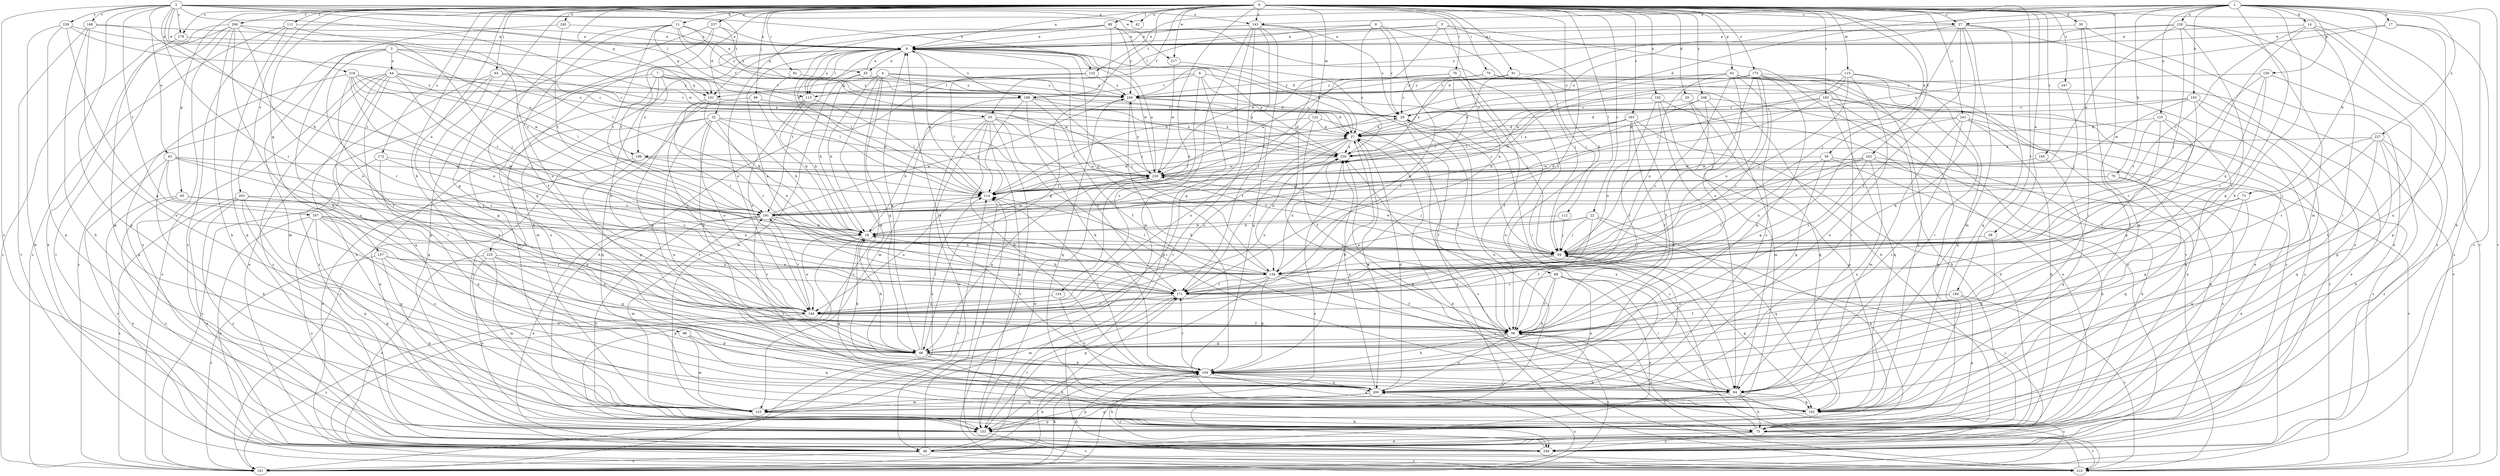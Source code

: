 strict digraph  {
0;
1;
2;
3;
4;
5;
6;
7;
8;
9;
11;
14;
17;
18;
22;
27;
28;
29;
30;
32;
37;
38;
39;
42;
43;
44;
45;
46;
55;
56;
62;
65;
66;
69;
70;
73;
75;
78;
79;
81;
84;
86;
88;
91;
93;
94;
98;
103;
104;
111;
112;
113;
114;
115;
122;
123;
124;
125;
132;
134;
143;
144;
150;
153;
157;
161;
162;
163;
165;
167;
168;
171;
172;
175;
179;
181;
183;
184;
189;
191;
192;
198;
200;
203;
206;
210;
217;
218;
220;
225;
227;
228;
230;
237;
239;
240;
241;
242;
245;
246;
247;
249;
0 -> 9  [label=a];
0 -> 11  [label=b];
0 -> 22  [label=c];
0 -> 27  [label=c];
0 -> 29  [label=d];
0 -> 30  [label=d];
0 -> 32  [label=d];
0 -> 38  [label=e];
0 -> 39  [label=e];
0 -> 42  [label=e];
0 -> 55  [label=f];
0 -> 62  [label=g];
0 -> 65  [label=g];
0 -> 66  [label=g];
0 -> 69  [label=h];
0 -> 78  [label=i];
0 -> 79  [label=i];
0 -> 81  [label=i];
0 -> 84  [label=i];
0 -> 86  [label=j];
0 -> 88  [label=j];
0 -> 91  [label=j];
0 -> 93  [label=j];
0 -> 98  [label=k];
0 -> 111  [label=l];
0 -> 112  [label=l];
0 -> 115  [label=m];
0 -> 122  [label=m];
0 -> 124  [label=n];
0 -> 143  [label=o];
0 -> 157  [label=q];
0 -> 161  [label=q];
0 -> 163  [label=r];
0 -> 165  [label=r];
0 -> 172  [label=s];
0 -> 175  [label=s];
0 -> 179  [label=s];
0 -> 183  [label=t];
0 -> 184  [label=t];
0 -> 189  [label=t];
0 -> 192  [label=u];
0 -> 203  [label=v];
0 -> 206  [label=v];
0 -> 210  [label=v];
0 -> 217  [label=w];
0 -> 225  [label=x];
0 -> 237  [label=y];
0 -> 241  [label=z];
0 -> 242  [label=z];
0 -> 245  [label=z];
0 -> 246  [label=z];
0 -> 247  [label=z];
1 -> 14  [label=b];
1 -> 17  [label=b];
1 -> 27  [label=c];
1 -> 37  [label=d];
1 -> 70  [label=h];
1 -> 73  [label=h];
1 -> 75  [label=h];
1 -> 103  [label=k];
1 -> 104  [label=k];
1 -> 123  [label=m];
1 -> 125  [label=n];
1 -> 132  [label=n];
1 -> 143  [label=o];
1 -> 150  [label=p];
1 -> 198  [label=u];
1 -> 210  [label=v];
1 -> 227  [label=x];
1 -> 228  [label=x];
2 -> 18  [label=b];
2 -> 27  [label=c];
2 -> 42  [label=e];
2 -> 43  [label=e];
2 -> 113  [label=l];
2 -> 132  [label=n];
2 -> 143  [label=o];
2 -> 153  [label=p];
2 -> 167  [label=r];
2 -> 168  [label=r];
2 -> 171  [label=r];
2 -> 179  [label=s];
2 -> 189  [label=t];
2 -> 217  [label=w];
2 -> 218  [label=w];
2 -> 220  [label=w];
2 -> 239  [label=y];
2 -> 249  [label=z];
3 -> 37  [label=d];
3 -> 44  [label=e];
3 -> 123  [label=m];
3 -> 171  [label=r];
3 -> 181  [label=s];
3 -> 198  [label=u];
3 -> 230  [label=x];
4 -> 18  [label=b];
4 -> 66  [label=g];
4 -> 94  [label=j];
4 -> 104  [label=k];
4 -> 161  [label=q];
4 -> 210  [label=v];
4 -> 230  [label=x];
4 -> 240  [label=y];
5 -> 9  [label=a];
5 -> 134  [label=n];
5 -> 161  [label=q];
5 -> 171  [label=r];
5 -> 210  [label=v];
5 -> 220  [label=w];
6 -> 37  [label=d];
6 -> 94  [label=j];
6 -> 113  [label=l];
6 -> 144  [label=o];
6 -> 153  [label=p];
6 -> 189  [label=t];
7 -> 123  [label=m];
7 -> 144  [label=o];
7 -> 161  [label=q];
7 -> 189  [label=t];
7 -> 198  [label=u];
7 -> 200  [label=u];
7 -> 220  [label=w];
8 -> 9  [label=a];
8 -> 28  [label=c];
8 -> 94  [label=j];
8 -> 113  [label=l];
8 -> 144  [label=o];
8 -> 230  [label=x];
9 -> 45  [label=e];
9 -> 75  [label=h];
9 -> 113  [label=l];
9 -> 114  [label=l];
9 -> 123  [label=m];
9 -> 134  [label=n];
9 -> 189  [label=t];
9 -> 191  [label=t];
9 -> 220  [label=w];
11 -> 9  [label=a];
11 -> 45  [label=e];
11 -> 55  [label=f];
11 -> 56  [label=f];
11 -> 144  [label=o];
11 -> 161  [label=q];
11 -> 191  [label=t];
11 -> 240  [label=y];
14 -> 9  [label=a];
14 -> 84  [label=i];
14 -> 94  [label=j];
14 -> 153  [label=p];
14 -> 181  [label=s];
14 -> 191  [label=t];
17 -> 9  [label=a];
17 -> 200  [label=u];
17 -> 230  [label=x];
17 -> 249  [label=z];
18 -> 94  [label=j];
18 -> 144  [label=o];
18 -> 153  [label=p];
18 -> 162  [label=q];
18 -> 171  [label=r];
18 -> 220  [label=w];
22 -> 18  [label=b];
22 -> 56  [label=f];
22 -> 75  [label=h];
22 -> 94  [label=j];
22 -> 134  [label=n];
22 -> 162  [label=q];
27 -> 9  [label=a];
27 -> 37  [label=d];
27 -> 56  [label=f];
27 -> 94  [label=j];
27 -> 104  [label=k];
27 -> 123  [label=m];
27 -> 162  [label=q];
27 -> 249  [label=z];
28 -> 37  [label=d];
28 -> 56  [label=f];
28 -> 200  [label=u];
28 -> 249  [label=z];
29 -> 28  [label=c];
29 -> 123  [label=m];
29 -> 162  [label=q];
30 -> 9  [label=a];
30 -> 46  [label=e];
30 -> 84  [label=i];
30 -> 162  [label=q];
32 -> 18  [label=b];
32 -> 37  [label=d];
32 -> 46  [label=e];
32 -> 56  [label=f];
32 -> 134  [label=n];
32 -> 144  [label=o];
32 -> 181  [label=s];
32 -> 200  [label=u];
32 -> 220  [label=w];
37 -> 9  [label=a];
37 -> 56  [label=f];
37 -> 114  [label=l];
37 -> 134  [label=n];
37 -> 144  [label=o];
37 -> 171  [label=r];
37 -> 200  [label=u];
37 -> 230  [label=x];
38 -> 94  [label=j];
38 -> 104  [label=k];
39 -> 66  [label=g];
39 -> 75  [label=h];
39 -> 171  [label=r];
39 -> 210  [label=v];
39 -> 220  [label=w];
43 -> 66  [label=g];
43 -> 75  [label=h];
43 -> 94  [label=j];
43 -> 144  [label=o];
43 -> 210  [label=v];
43 -> 220  [label=w];
44 -> 28  [label=c];
44 -> 75  [label=h];
44 -> 84  [label=i];
44 -> 94  [label=j];
44 -> 114  [label=l];
44 -> 162  [label=q];
44 -> 181  [label=s];
44 -> 240  [label=y];
44 -> 249  [label=z];
45 -> 9  [label=a];
45 -> 18  [label=b];
45 -> 123  [label=m];
45 -> 240  [label=y];
46 -> 104  [label=k];
46 -> 114  [label=l];
46 -> 171  [label=r];
46 -> 181  [label=s];
46 -> 210  [label=v];
55 -> 18  [label=b];
55 -> 37  [label=d];
55 -> 46  [label=e];
55 -> 84  [label=i];
55 -> 104  [label=k];
55 -> 153  [label=p];
55 -> 171  [label=r];
55 -> 181  [label=s];
55 -> 210  [label=v];
56 -> 66  [label=g];
56 -> 104  [label=k];
56 -> 181  [label=s];
56 -> 200  [label=u];
62 -> 134  [label=n];
62 -> 144  [label=o];
62 -> 162  [label=q];
62 -> 171  [label=r];
62 -> 181  [label=s];
62 -> 191  [label=t];
62 -> 200  [label=u];
62 -> 210  [label=v];
62 -> 240  [label=y];
65 -> 46  [label=e];
65 -> 56  [label=f];
65 -> 191  [label=t];
65 -> 249  [label=z];
66 -> 9  [label=a];
66 -> 18  [label=b];
66 -> 75  [label=h];
66 -> 84  [label=i];
66 -> 104  [label=k];
66 -> 114  [label=l];
69 -> 46  [label=e];
69 -> 56  [label=f];
69 -> 84  [label=i];
69 -> 104  [label=k];
69 -> 171  [label=r];
69 -> 200  [label=u];
70 -> 46  [label=e];
70 -> 114  [label=l];
70 -> 162  [label=q];
70 -> 191  [label=t];
73 -> 66  [label=g];
73 -> 94  [label=j];
73 -> 162  [label=q];
73 -> 191  [label=t];
75 -> 46  [label=e];
75 -> 56  [label=f];
75 -> 210  [label=v];
75 -> 249  [label=z];
78 -> 56  [label=f];
78 -> 84  [label=i];
78 -> 171  [label=r];
78 -> 191  [label=t];
78 -> 200  [label=u];
78 -> 230  [label=x];
78 -> 240  [label=y];
79 -> 28  [label=c];
79 -> 75  [label=h];
79 -> 220  [label=w];
79 -> 240  [label=y];
79 -> 249  [label=z];
81 -> 114  [label=l];
81 -> 240  [label=y];
84 -> 75  [label=h];
84 -> 104  [label=k];
84 -> 153  [label=p];
84 -> 162  [label=q];
84 -> 181  [label=s];
84 -> 230  [label=x];
86 -> 18  [label=b];
86 -> 28  [label=c];
86 -> 144  [label=o];
88 -> 9  [label=a];
88 -> 37  [label=d];
88 -> 66  [label=g];
88 -> 94  [label=j];
88 -> 114  [label=l];
88 -> 144  [label=o];
88 -> 240  [label=y];
91 -> 46  [label=e];
91 -> 230  [label=x];
91 -> 240  [label=y];
93 -> 28  [label=c];
93 -> 46  [label=e];
93 -> 66  [label=g];
93 -> 240  [label=y];
93 -> 249  [label=z];
94 -> 134  [label=n];
94 -> 144  [label=o];
94 -> 162  [label=q];
94 -> 220  [label=w];
98 -> 66  [label=g];
98 -> 123  [label=m];
98 -> 162  [label=q];
103 -> 28  [label=c];
103 -> 37  [label=d];
103 -> 46  [label=e];
103 -> 153  [label=p];
103 -> 171  [label=r];
103 -> 220  [label=w];
104 -> 9  [label=a];
104 -> 18  [label=b];
104 -> 37  [label=d];
104 -> 84  [label=i];
104 -> 114  [label=l];
104 -> 153  [label=p];
104 -> 162  [label=q];
104 -> 171  [label=r];
104 -> 181  [label=s];
104 -> 200  [label=u];
111 -> 9  [label=a];
111 -> 153  [label=p];
111 -> 181  [label=s];
111 -> 191  [label=t];
111 -> 249  [label=z];
112 -> 18  [label=b];
112 -> 94  [label=j];
113 -> 9  [label=a];
113 -> 18  [label=b];
113 -> 114  [label=l];
113 -> 144  [label=o];
113 -> 162  [label=q];
114 -> 9  [label=a];
114 -> 28  [label=c];
114 -> 37  [label=d];
114 -> 144  [label=o];
114 -> 191  [label=t];
115 -> 84  [label=i];
115 -> 94  [label=j];
115 -> 114  [label=l];
115 -> 162  [label=q];
115 -> 200  [label=u];
115 -> 220  [label=w];
115 -> 240  [label=y];
122 -> 37  [label=d];
122 -> 56  [label=f];
122 -> 114  [label=l];
122 -> 144  [label=o];
122 -> 210  [label=v];
123 -> 75  [label=h];
124 -> 144  [label=o];
124 -> 200  [label=u];
125 -> 37  [label=d];
125 -> 56  [label=f];
125 -> 66  [label=g];
125 -> 162  [label=q];
125 -> 191  [label=t];
132 -> 75  [label=h];
132 -> 114  [label=l];
132 -> 240  [label=y];
134 -> 9  [label=a];
134 -> 56  [label=f];
134 -> 84  [label=i];
134 -> 104  [label=k];
134 -> 114  [label=l];
134 -> 153  [label=p];
134 -> 171  [label=r];
134 -> 230  [label=x];
143 -> 9  [label=a];
143 -> 28  [label=c];
143 -> 56  [label=f];
143 -> 66  [label=g];
143 -> 123  [label=m];
143 -> 162  [label=q];
143 -> 171  [label=r];
143 -> 210  [label=v];
144 -> 56  [label=f];
144 -> 181  [label=s];
144 -> 191  [label=t];
144 -> 230  [label=x];
150 -> 134  [label=n];
150 -> 153  [label=p];
150 -> 171  [label=r];
150 -> 191  [label=t];
150 -> 240  [label=y];
153 -> 210  [label=v];
153 -> 220  [label=w];
157 -> 134  [label=n];
157 -> 153  [label=p];
157 -> 171  [label=r];
157 -> 181  [label=s];
157 -> 200  [label=u];
161 -> 18  [label=b];
161 -> 66  [label=g];
161 -> 171  [label=r];
161 -> 230  [label=x];
162 -> 153  [label=p];
162 -> 191  [label=t];
162 -> 230  [label=x];
163 -> 37  [label=d];
163 -> 56  [label=f];
163 -> 75  [label=h];
163 -> 104  [label=k];
163 -> 134  [label=n];
163 -> 220  [label=w];
163 -> 230  [label=x];
165 -> 162  [label=q];
165 -> 220  [label=w];
167 -> 18  [label=b];
167 -> 46  [label=e];
167 -> 56  [label=f];
167 -> 144  [label=o];
167 -> 153  [label=p];
167 -> 171  [label=r];
167 -> 200  [label=u];
167 -> 249  [label=z];
168 -> 9  [label=a];
168 -> 75  [label=h];
168 -> 191  [label=t];
168 -> 200  [label=u];
168 -> 210  [label=v];
171 -> 9  [label=a];
171 -> 18  [label=b];
171 -> 123  [label=m];
171 -> 144  [label=o];
172 -> 162  [label=q];
172 -> 171  [label=r];
172 -> 181  [label=s];
172 -> 220  [label=w];
175 -> 84  [label=i];
175 -> 94  [label=j];
175 -> 104  [label=k];
175 -> 114  [label=l];
175 -> 134  [label=n];
175 -> 171  [label=r];
175 -> 240  [label=y];
175 -> 249  [label=z];
179 -> 114  [label=l];
179 -> 123  [label=m];
181 -> 104  [label=k];
181 -> 114  [label=l];
181 -> 171  [label=r];
181 -> 200  [label=u];
181 -> 230  [label=x];
183 -> 18  [label=b];
183 -> 28  [label=c];
183 -> 46  [label=e];
183 -> 75  [label=h];
183 -> 114  [label=l];
183 -> 162  [label=q];
183 -> 210  [label=v];
184 -> 56  [label=f];
184 -> 144  [label=o];
184 -> 153  [label=p];
184 -> 210  [label=v];
189 -> 28  [label=c];
189 -> 56  [label=f];
189 -> 104  [label=k];
189 -> 114  [label=l];
189 -> 123  [label=m];
189 -> 230  [label=x];
191 -> 18  [label=b];
191 -> 46  [label=e];
191 -> 75  [label=h];
191 -> 123  [label=m];
191 -> 134  [label=n];
191 -> 240  [label=y];
192 -> 28  [label=c];
192 -> 46  [label=e];
192 -> 56  [label=f];
192 -> 84  [label=i];
192 -> 153  [label=p];
198 -> 46  [label=e];
198 -> 66  [label=g];
198 -> 191  [label=t];
198 -> 220  [label=w];
200 -> 37  [label=d];
200 -> 94  [label=j];
200 -> 123  [label=m];
200 -> 153  [label=p];
200 -> 230  [label=x];
200 -> 249  [label=z];
203 -> 46  [label=e];
203 -> 134  [label=n];
203 -> 153  [label=p];
203 -> 162  [label=q];
203 -> 181  [label=s];
203 -> 191  [label=t];
203 -> 249  [label=z];
206 -> 9  [label=a];
206 -> 46  [label=e];
206 -> 75  [label=h];
206 -> 94  [label=j];
206 -> 104  [label=k];
206 -> 144  [label=o];
206 -> 181  [label=s];
206 -> 210  [label=v];
206 -> 249  [label=z];
210 -> 28  [label=c];
210 -> 37  [label=d];
210 -> 56  [label=f];
217 -> 94  [label=j];
217 -> 220  [label=w];
218 -> 28  [label=c];
218 -> 56  [label=f];
218 -> 94  [label=j];
218 -> 134  [label=n];
218 -> 153  [label=p];
218 -> 191  [label=t];
218 -> 220  [label=w];
218 -> 240  [label=y];
220 -> 9  [label=a];
220 -> 66  [label=g];
220 -> 94  [label=j];
220 -> 114  [label=l];
220 -> 240  [label=y];
225 -> 46  [label=e];
225 -> 66  [label=g];
225 -> 123  [label=m];
225 -> 134  [label=n];
225 -> 144  [label=o];
225 -> 153  [label=p];
227 -> 56  [label=f];
227 -> 75  [label=h];
227 -> 94  [label=j];
227 -> 162  [label=q];
227 -> 171  [label=r];
227 -> 230  [label=x];
227 -> 249  [label=z];
228 -> 9  [label=a];
228 -> 56  [label=f];
228 -> 66  [label=g];
228 -> 94  [label=j];
228 -> 220  [label=w];
228 -> 240  [label=y];
228 -> 249  [label=z];
230 -> 9  [label=a];
230 -> 220  [label=w];
237 -> 9  [label=a];
237 -> 66  [label=g];
237 -> 153  [label=p];
237 -> 191  [label=t];
237 -> 240  [label=y];
239 -> 9  [label=a];
239 -> 46  [label=e];
239 -> 66  [label=g];
239 -> 153  [label=p];
239 -> 230  [label=x];
240 -> 28  [label=c];
240 -> 37  [label=d];
240 -> 104  [label=k];
240 -> 162  [label=q];
241 -> 37  [label=d];
241 -> 46  [label=e];
241 -> 66  [label=g];
241 -> 75  [label=h];
241 -> 84  [label=i];
241 -> 123  [label=m];
241 -> 181  [label=s];
242 -> 75  [label=h];
242 -> 94  [label=j];
242 -> 134  [label=n];
242 -> 171  [label=r];
242 -> 200  [label=u];
242 -> 220  [label=w];
242 -> 249  [label=z];
245 -> 9  [label=a];
245 -> 191  [label=t];
245 -> 200  [label=u];
246 -> 18  [label=b];
246 -> 28  [label=c];
246 -> 56  [label=f];
246 -> 84  [label=i];
246 -> 153  [label=p];
247 -> 94  [label=j];
249 -> 94  [label=j];
249 -> 104  [label=k];
249 -> 114  [label=l];
}
